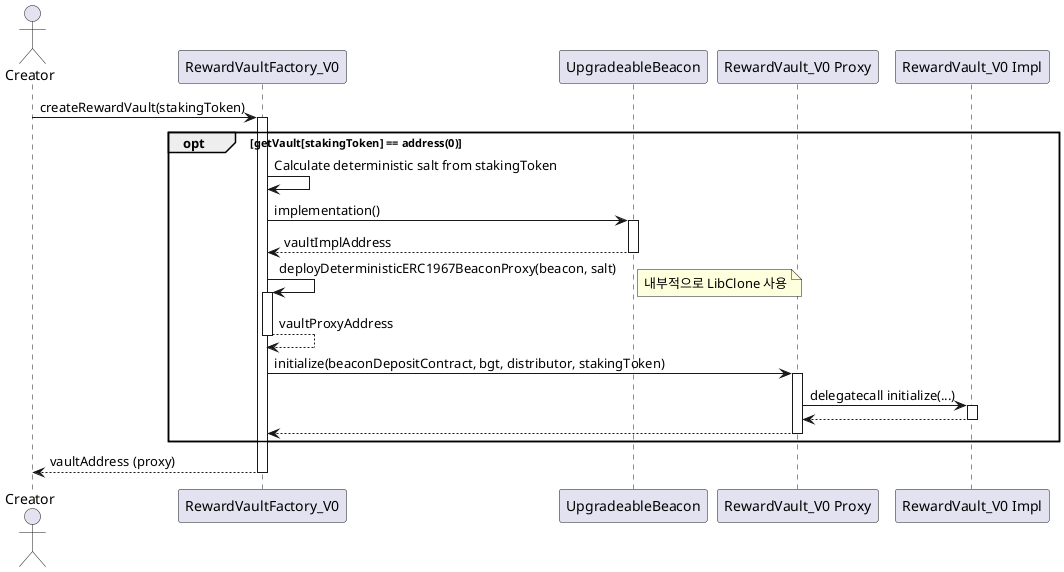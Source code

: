 @startuml RewardVaultFactory_V0_Sequence

actor Creator
participant Factory as "RewardVaultFactory_V0"
participant Beacon as "UpgradeableBeacon"
participant VaultProxy as "RewardVault_V0 Proxy"
participant VaultImpl as "RewardVault_V0 Impl"

Creator -> Factory : createRewardVault(stakingToken)
activate Factory

opt getVault[stakingToken] == address(0)
    Factory -> Factory : Calculate deterministic salt from stakingToken
    Factory -> Beacon : implementation()
    activate Beacon
    Beacon --> Factory : vaultImplAddress
    deactivate Beacon

    Factory -> Factory : deployDeterministicERC1967BeaconProxy(beacon, salt)
    note right: 내부적으로 LibClone 사용
    activate Factory
    Factory --> Factory : vaultProxyAddress
    deactivate Factory

    Factory -> VaultProxy : initialize(beaconDepositContract, bgt, distributor, stakingToken)
    activate VaultProxy
    VaultProxy -> VaultImpl : delegatecall initialize(...)
    activate VaultImpl
    VaultImpl --> VaultProxy
    deactivate VaultImpl
    VaultProxy --> Factory
    deactivate VaultProxy
end

Factory --> Creator : vaultAddress (proxy)
deactivate Factory

@enduml 
